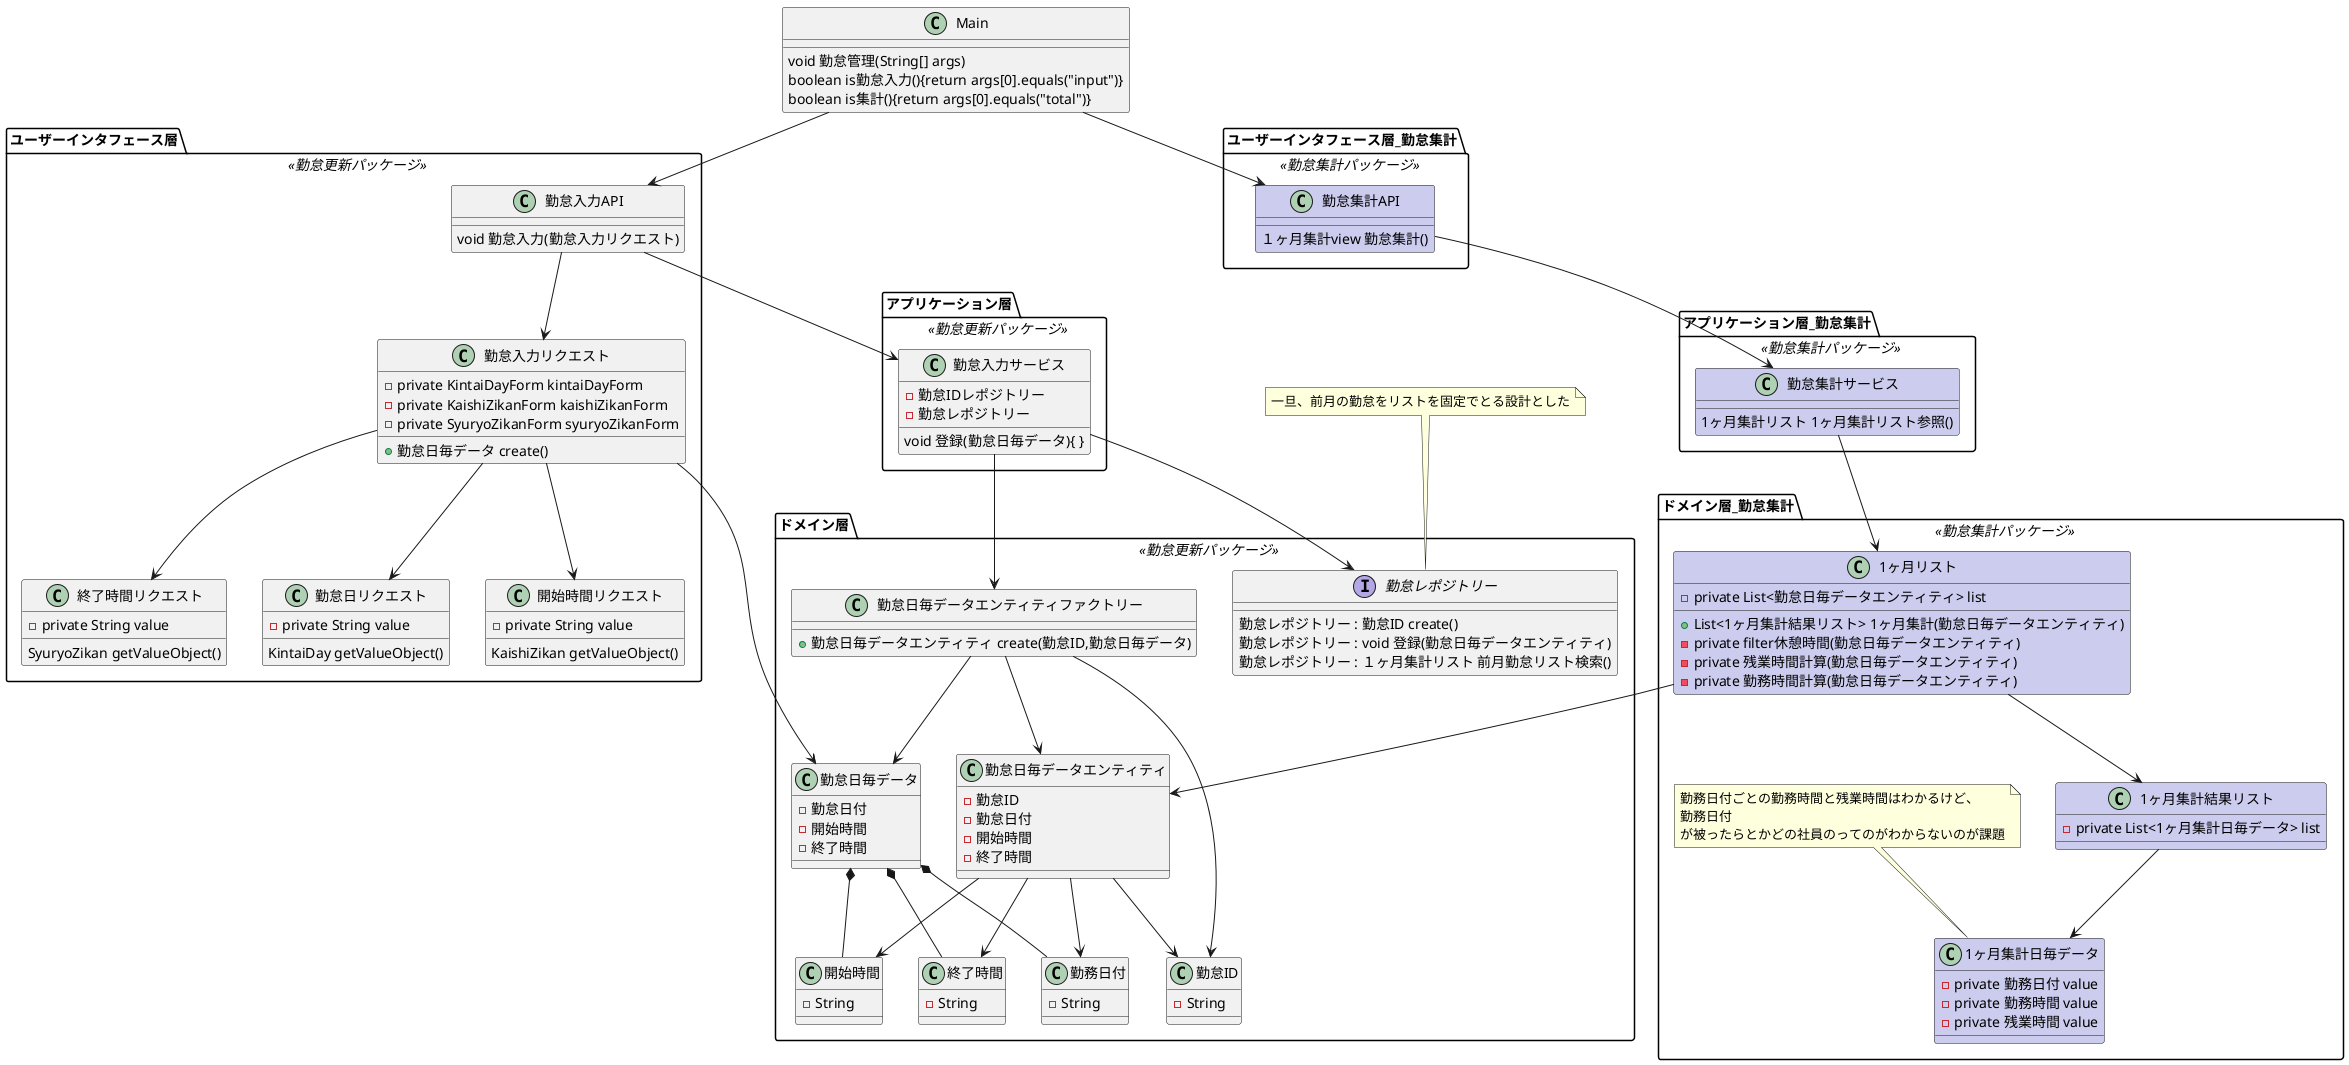 @startuml


class Main {
  void 勤怠管理(String[] args)
  boolean is勤怠入力(){return args[0].equals("input")}
  boolean is集計(){return args[0].equals("total")}
}

package ユーザーインタフェース層 <<勤怠更新パッケージ>> {
 Main --> 勤怠入力API
 勤怠入力API -->  勤怠入力リクエスト
 勤怠入力リクエスト -->  勤怠日リクエスト
 勤怠入力リクエスト -->  開始時間リクエスト
 勤怠入力リクエスト -->  終了時間リクエスト

class 勤怠入力API {
  void 勤怠入力(勤怠入力リクエスト)
 }

class 勤怠入力リクエスト {
  -private KintaiDayForm kintaiDayForm
  -private KaishiZikanForm kaishiZikanForm
  -private SyuryoZikanForm syuryoZikanForm
  +勤怠日毎データ create()
 }

class 勤怠日リクエスト {
  -private String value
  KintaiDay getValueObject()
 }

class 開始時間リクエスト{
  -private String value
  KaishiZikan getValueObject()
 }

class 終了時間リクエスト {
  -private String value
  SyuryoZikan getValueObject()
 }

}


package アプリケーション層 <<勤怠更新パッケージ>> {
勤怠入力API --> 勤怠入力サービス
class 勤怠入力サービス {
  -勤怠IDレポジトリー
  -勤怠レポジトリー
  void 登録(勤怠日毎データ){ }

 }

}

package ドメイン層 <<勤怠更新パッケージ>> {
  勤怠日毎データ *-- 勤務日付
  勤怠日毎データ *-- 開始時間
  勤怠日毎データ *-- 終了時間
  勤怠入力リクエスト -->  勤怠日毎データ
  勤怠入力サービス --> 勤怠日毎データエンティティファクトリー
  勤怠日毎データエンティティファクトリー --> 勤怠ID
  勤怠日毎データエンティティファクトリー --> 勤怠日毎データ
  勤怠日毎データエンティティファクトリー --> 勤怠日毎データエンティティ
  勤怠入力サービス --> 勤怠レポジトリー
  勤怠日毎データエンティティ --> 勤怠ID
  勤怠日毎データエンティティ --> 勤務日付
  勤怠日毎データエンティティ --> 開始時間
  勤怠日毎データエンティティ --> 終了時間


class 勤怠日毎データエンティティファクトリー {
  +勤怠日毎データエンティティ create(勤怠ID,勤怠日毎データ)

}

class 勤怠日毎データ {
  -勤怠日付
  -開始時間
  -終了時間
}

class 勤怠日毎データエンティティ {
  -勤怠ID
  -勤怠日付
  -開始時間
  -終了時間
}

class 勤怠ID {
  -String
 }

class 勤務日付 {
  -String
 }

class 開始時間 {
  -String
 }

class 終了時間 {
  -String
 }

interface 勤怠レポジトリー{
勤怠レポジトリー : 勤怠ID create()
勤怠レポジトリー : void 登録(勤怠日毎データエンティティ)
勤怠レポジトリー : １ヶ月集計リスト 前月勤怠リスト検索()
}

}
note top
  一旦、前月の勤怠をリストを固定でとる設計とした
end note

package ユーザーインタフェース層_勤怠集計 <<勤怠集計パッケージ>> {
 Main --> 勤怠集計API

class 勤怠集計API #CCCCEE {
  １ヶ月集計view 勤怠集計()
 }
}

package アプリケーション層_勤怠集計 <<勤怠集計パッケージ>> {
勤怠集計API --> 勤怠集計サービス

class 勤怠集計サービス #CCCCEE {
  1ヶ月集計リスト 1ヶ月集計リスト参照()

 }
}
package ドメイン層_勤怠集計 <<勤怠集計パッケージ>> {
勤怠集計サービス -->  1ヶ月リスト
1ヶ月リスト -->  勤怠日毎データエンティティ
1ヶ月リスト -->  1ヶ月集計結果リスト
1ヶ月集計結果リスト -->  1ヶ月集計日毎データ

class 1ヶ月リスト #CCCCEE {
  -private List<勤怠日毎データエンティティ> list
  + List<1ヶ月集計結果リスト> 1ヶ月集計(勤怠日毎データエンティティ)
  - private filter休憩時間(勤怠日毎データエンティティ)
  - private 残業時間計算(勤怠日毎データエンティティ)
  - private 勤務時間計算(勤怠日毎データエンティティ)
 }

 class 1ヶ月集計結果リスト #CCCCEE {
   -private List<1ヶ月集計日毎データ> list
  }
 class 1ヶ月集計日毎データ #CCCCEE {
   -private 勤務日付 value
   -private 勤務時間 value
   -private 残業時間 value

  }
  note top
    勤務日付ごとの勤務時間と残業時間はわかるけど、
    勤務日付
    が被ったらとかどの社員のってのがわからないのが課題
  end note

}

@enduml